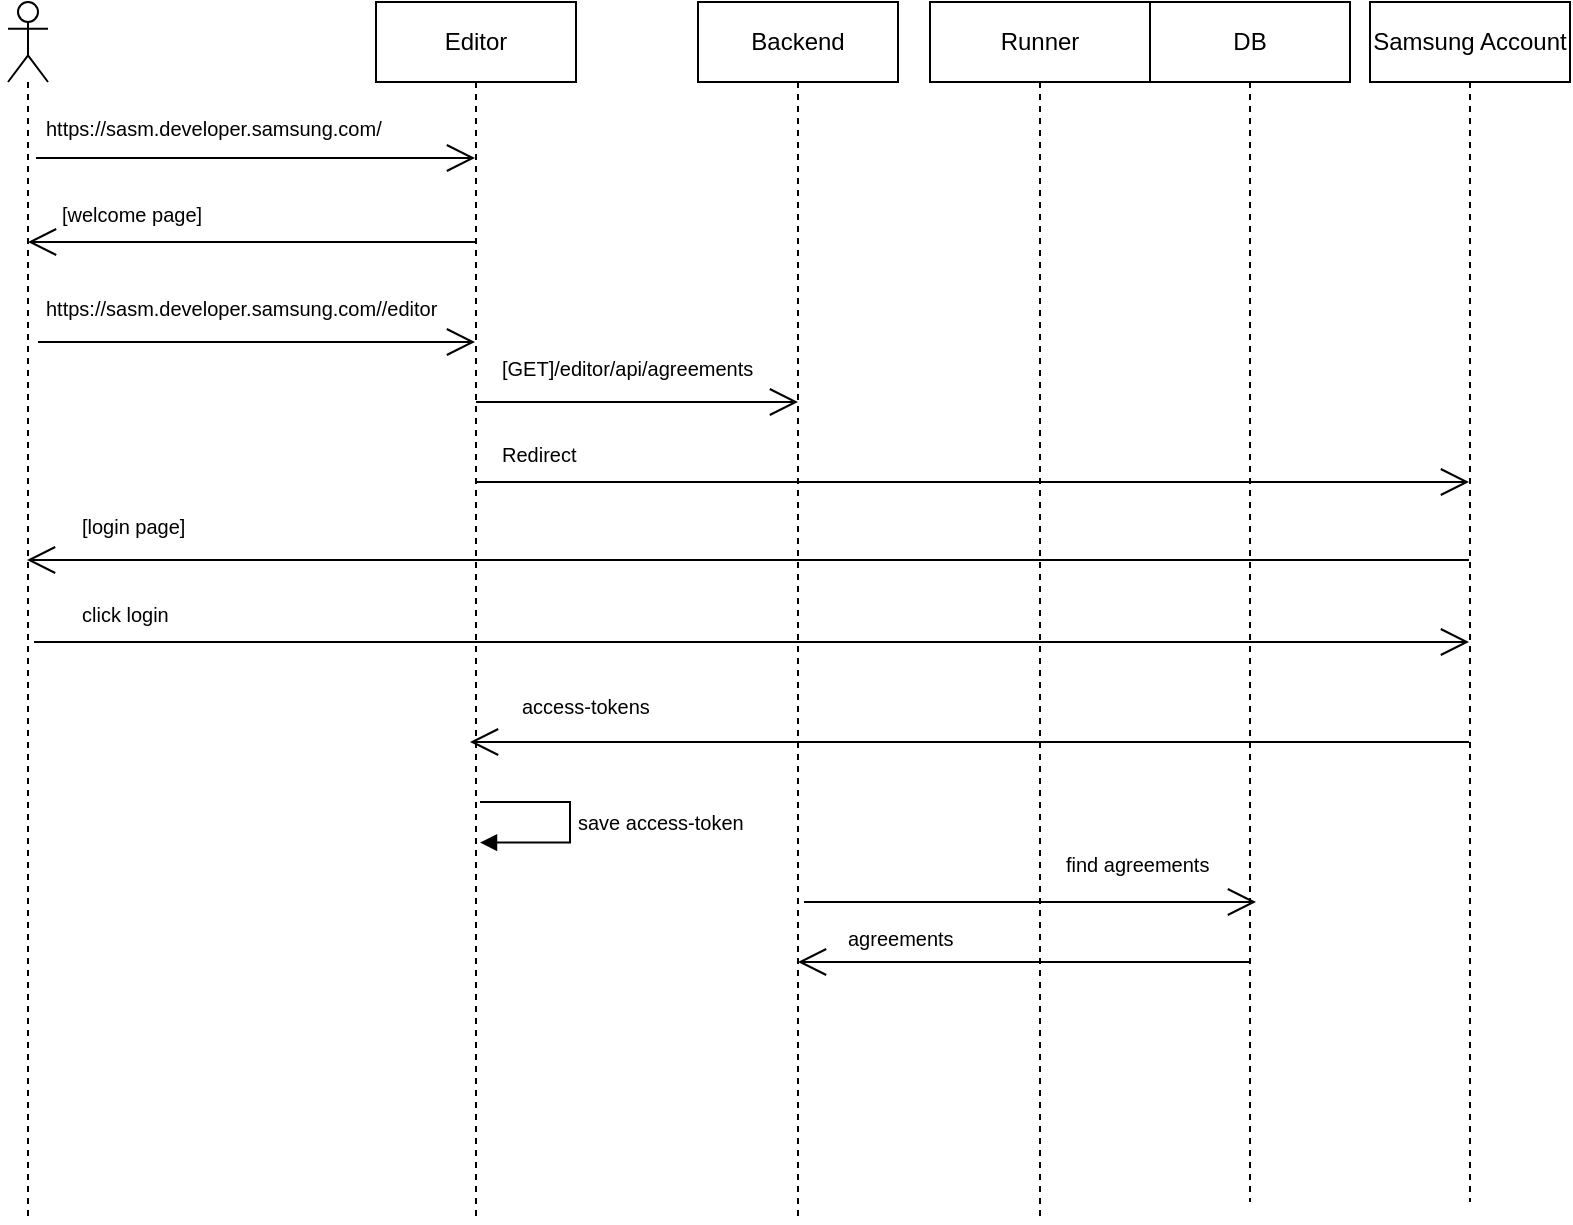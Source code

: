 <mxfile version="20.0.2" type="github"><diagram id="5ZoykS0UEbNrT3gVsl8c" name="Page-1"><mxGraphModel dx="1422" dy="762" grid="1" gridSize="10" guides="1" tooltips="1" connect="1" arrows="1" fold="1" page="1" pageScale="1" pageWidth="827" pageHeight="1169" math="0" shadow="0"><root><mxCell id="0"/><mxCell id="1" parent="0"/><mxCell id="jCKUjs8-rMFLQWBVa7Qn-1" value="" style="shape=umlLifeline;participant=umlActor;perimeter=lifelinePerimeter;whiteSpace=wrap;html=1;container=1;collapsible=0;recursiveResize=0;verticalAlign=top;spacingTop=36;outlineConnect=0;" vertex="1" parent="1"><mxGeometry x="19" y="120" width="20" height="610" as="geometry"/></mxCell><mxCell id="jCKUjs8-rMFLQWBVa7Qn-2" value="Editor" style="shape=umlLifeline;perimeter=lifelinePerimeter;whiteSpace=wrap;html=1;container=1;collapsible=0;recursiveResize=0;outlineConnect=0;" vertex="1" parent="1"><mxGeometry x="203" y="120" width="100" height="610" as="geometry"/></mxCell><mxCell id="jCKUjs8-rMFLQWBVa7Qn-18" value="" style="endArrow=open;endFill=1;endSize=12;html=1;rounded=0;" edge="1" parent="jCKUjs8-rMFLQWBVa7Qn-2" target="jCKUjs8-rMFLQWBVa7Qn-6"><mxGeometry width="160" relative="1" as="geometry"><mxPoint x="-171" y="320" as="sourcePoint"/><mxPoint x="288.5" y="320" as="targetPoint"/></mxGeometry></mxCell><mxCell id="jCKUjs8-rMFLQWBVa7Qn-27" value="save access-token" style="edgeStyle=orthogonalEdgeStyle;html=1;align=left;spacingLeft=2;endArrow=block;rounded=0;entryX=0.52;entryY=0.689;fontSize=10;entryDx=0;entryDy=0;entryPerimeter=0;" edge="1" target="jCKUjs8-rMFLQWBVa7Qn-2" parent="jCKUjs8-rMFLQWBVa7Qn-2"><mxGeometry relative="1" as="geometry"><mxPoint x="52" y="400" as="sourcePoint"/><Array as="points"><mxPoint x="97" y="400"/><mxPoint x="97" y="420"/></Array><mxPoint x="57" y="420" as="targetPoint"/></mxGeometry></mxCell><mxCell id="jCKUjs8-rMFLQWBVa7Qn-3" value="Backend" style="shape=umlLifeline;perimeter=lifelinePerimeter;whiteSpace=wrap;html=1;container=1;collapsible=0;recursiveResize=0;outlineConnect=0;" vertex="1" parent="1"><mxGeometry x="364" y="120" width="100" height="610" as="geometry"/></mxCell><mxCell id="jCKUjs8-rMFLQWBVa7Qn-15" value="" style="endArrow=open;endFill=1;endSize=12;html=1;rounded=0;" edge="1" parent="jCKUjs8-rMFLQWBVa7Qn-3" source="jCKUjs8-rMFLQWBVa7Qn-2"><mxGeometry width="160" relative="1" as="geometry"><mxPoint x="-80" y="200" as="sourcePoint"/><mxPoint x="50" y="200" as="targetPoint"/></mxGeometry></mxCell><mxCell id="jCKUjs8-rMFLQWBVa7Qn-4" value="Runner" style="shape=umlLifeline;perimeter=lifelinePerimeter;whiteSpace=wrap;html=1;container=1;collapsible=0;recursiveResize=0;outlineConnect=0;" vertex="1" parent="1"><mxGeometry x="480" y="120" width="110" height="610" as="geometry"/></mxCell><mxCell id="jCKUjs8-rMFLQWBVa7Qn-5" value="DB" style="shape=umlLifeline;perimeter=lifelinePerimeter;whiteSpace=wrap;html=1;container=1;collapsible=0;recursiveResize=0;outlineConnect=0;" vertex="1" parent="1"><mxGeometry x="590" y="120" width="100" height="600" as="geometry"/></mxCell><mxCell id="jCKUjs8-rMFLQWBVa7Qn-23" value="" style="endArrow=open;endFill=1;endSize=12;html=1;rounded=0;" edge="1" parent="jCKUjs8-rMFLQWBVa7Qn-5" source="jCKUjs8-rMFLQWBVa7Qn-6"><mxGeometry width="160" relative="1" as="geometry"><mxPoint x="381" y="370" as="sourcePoint"/><mxPoint x="-340" y="370" as="targetPoint"/></mxGeometry></mxCell><mxCell id="jCKUjs8-rMFLQWBVa7Qn-28" value="" style="endArrow=open;endFill=1;endSize=12;html=1;rounded=0;" edge="1" parent="jCKUjs8-rMFLQWBVa7Qn-5"><mxGeometry width="160" relative="1" as="geometry"><mxPoint x="-173" y="450" as="sourcePoint"/><mxPoint x="53" y="450" as="targetPoint"/></mxGeometry></mxCell><mxCell id="jCKUjs8-rMFLQWBVa7Qn-29" value="find agreements" style="text;strokeColor=none;fillColor=none;align=left;verticalAlign=top;spacingLeft=4;spacingRight=4;overflow=hidden;rotatable=0;points=[[0,0.5],[1,0.5]];portConstraint=eastwest;fontSize=10;" vertex="1" parent="jCKUjs8-rMFLQWBVa7Qn-5"><mxGeometry x="-48" y="419" width="90" height="31" as="geometry"/></mxCell><mxCell id="jCKUjs8-rMFLQWBVa7Qn-6" value="Samsung Account" style="shape=umlLifeline;perimeter=lifelinePerimeter;whiteSpace=wrap;html=1;container=1;collapsible=0;recursiveResize=0;outlineConnect=0;" vertex="1" parent="1"><mxGeometry x="700" y="120" width="100" height="600" as="geometry"/></mxCell><mxCell id="jCKUjs8-rMFLQWBVa7Qn-7" value="" style="endArrow=open;endFill=1;endSize=12;html=1;rounded=0;" edge="1" parent="1"><mxGeometry width="160" relative="1" as="geometry"><mxPoint x="33" y="198" as="sourcePoint"/><mxPoint x="252.5" y="198" as="targetPoint"/></mxGeometry></mxCell><mxCell id="jCKUjs8-rMFLQWBVa7Qn-8" value="" style="endArrow=open;endFill=1;endSize=12;html=1;rounded=0;" edge="1" parent="1" source="jCKUjs8-rMFLQWBVa7Qn-2"><mxGeometry width="160" relative="1" as="geometry"><mxPoint x="170" y="241" as="sourcePoint"/><mxPoint x="29" y="240" as="targetPoint"/></mxGeometry></mxCell><mxCell id="jCKUjs8-rMFLQWBVa7Qn-10" value="https://sasm.developer.samsung.com/" style="text;strokeColor=none;fillColor=none;align=left;verticalAlign=top;spacingLeft=4;spacingRight=4;overflow=hidden;rotatable=0;points=[[0,0.5],[1,0.5]];portConstraint=eastwest;fontSize=10;" vertex="1" parent="1"><mxGeometry x="32" y="171" width="184" height="26" as="geometry"/></mxCell><mxCell id="jCKUjs8-rMFLQWBVa7Qn-11" value="[welcome page]" style="text;strokeColor=none;fillColor=none;align=left;verticalAlign=top;spacingLeft=4;spacingRight=4;overflow=hidden;rotatable=0;points=[[0,0.5],[1,0.5]];portConstraint=eastwest;fontSize=10;" vertex="1" parent="1"><mxGeometry x="40" y="214" width="184" height="26" as="geometry"/></mxCell><mxCell id="jCKUjs8-rMFLQWBVa7Qn-12" value="" style="endArrow=open;endFill=1;endSize=12;html=1;rounded=0;" edge="1" parent="1" target="jCKUjs8-rMFLQWBVa7Qn-2"><mxGeometry width="160" relative="1" as="geometry"><mxPoint x="34" y="290" as="sourcePoint"/><mxPoint x="213.5" y="290" as="targetPoint"/></mxGeometry></mxCell><mxCell id="jCKUjs8-rMFLQWBVa7Qn-13" value="https://sasm.developer.samsung.com//editor" style="text;strokeColor=none;fillColor=none;align=left;verticalAlign=top;spacingLeft=4;spacingRight=4;overflow=hidden;rotatable=0;points=[[0,0.5],[1,0.5]];portConstraint=eastwest;fontSize=10;" vertex="1" parent="1"><mxGeometry x="32" y="261" width="211" height="26" as="geometry"/></mxCell><mxCell id="jCKUjs8-rMFLQWBVa7Qn-16" value="" style="endArrow=open;endFill=1;endSize=12;html=1;rounded=0;" edge="1" parent="1" target="jCKUjs8-rMFLQWBVa7Qn-6"><mxGeometry width="160" relative="1" as="geometry"><mxPoint x="253" y="360" as="sourcePoint"/><mxPoint x="383" y="360" as="targetPoint"/></mxGeometry></mxCell><mxCell id="jCKUjs8-rMFLQWBVa7Qn-17" value="" style="endArrow=open;endFill=1;endSize=12;html=1;rounded=0;" edge="1" parent="1" source="jCKUjs8-rMFLQWBVa7Qn-6"><mxGeometry width="160" relative="1" as="geometry"><mxPoint x="153" y="399" as="sourcePoint"/><mxPoint x="28.5" y="399" as="targetPoint"/></mxGeometry></mxCell><mxCell id="jCKUjs8-rMFLQWBVa7Qn-19" value="[GET]/editor/api/agreements" style="text;strokeColor=none;fillColor=none;align=left;verticalAlign=top;spacingLeft=4;spacingRight=4;overflow=hidden;rotatable=0;points=[[0,0.5],[1,0.5]];portConstraint=eastwest;fontSize=10;" vertex="1" parent="1"><mxGeometry x="260" y="291" width="141" height="26" as="geometry"/></mxCell><mxCell id="jCKUjs8-rMFLQWBVa7Qn-20" value="Redirect" style="text;strokeColor=none;fillColor=none;align=left;verticalAlign=top;spacingLeft=4;spacingRight=4;overflow=hidden;rotatable=0;points=[[0,0.5],[1,0.5]];portConstraint=eastwest;fontSize=10;" vertex="1" parent="1"><mxGeometry x="260" y="334" width="141" height="26" as="geometry"/></mxCell><mxCell id="jCKUjs8-rMFLQWBVa7Qn-21" value="[login page]" style="text;strokeColor=none;fillColor=none;align=left;verticalAlign=top;spacingLeft=4;spacingRight=4;overflow=hidden;rotatable=0;points=[[0,0.5],[1,0.5]];portConstraint=eastwest;fontSize=10;" vertex="1" parent="1"><mxGeometry x="50" y="370" width="141" height="26" as="geometry"/></mxCell><mxCell id="jCKUjs8-rMFLQWBVa7Qn-22" value="click login" style="text;strokeColor=none;fillColor=none;align=left;verticalAlign=top;spacingLeft=4;spacingRight=4;overflow=hidden;rotatable=0;points=[[0,0.5],[1,0.5]];portConstraint=eastwest;fontSize=10;" vertex="1" parent="1"><mxGeometry x="50" y="414" width="141" height="26" as="geometry"/></mxCell><mxCell id="jCKUjs8-rMFLQWBVa7Qn-24" value="access-tokens" style="text;strokeColor=none;fillColor=none;align=left;verticalAlign=top;spacingLeft=4;spacingRight=4;overflow=hidden;rotatable=0;points=[[0,0.5],[1,0.5]];portConstraint=eastwest;fontSize=10;" vertex="1" parent="1"><mxGeometry x="270" y="460" width="141" height="26" as="geometry"/></mxCell><mxCell id="jCKUjs8-rMFLQWBVa7Qn-30" value="" style="endArrow=open;endFill=1;endSize=12;html=1;rounded=0;" edge="1" parent="1" source="jCKUjs8-rMFLQWBVa7Qn-5" target="jCKUjs8-rMFLQWBVa7Qn-3"><mxGeometry width="160" relative="1" as="geometry"><mxPoint x="637" y="610" as="sourcePoint"/><mxPoint x="560" y="610" as="targetPoint"/><Array as="points"><mxPoint x="500" y="600"/></Array></mxGeometry></mxCell><mxCell id="jCKUjs8-rMFLQWBVa7Qn-31" value="agreements" style="text;strokeColor=none;fillColor=none;align=left;verticalAlign=top;spacingLeft=4;spacingRight=4;overflow=hidden;rotatable=0;points=[[0,0.5],[1,0.5]];portConstraint=eastwest;fontSize=10;" vertex="1" parent="1"><mxGeometry x="433" y="576" width="90" height="21" as="geometry"/></mxCell></root></mxGraphModel></diagram></mxfile>